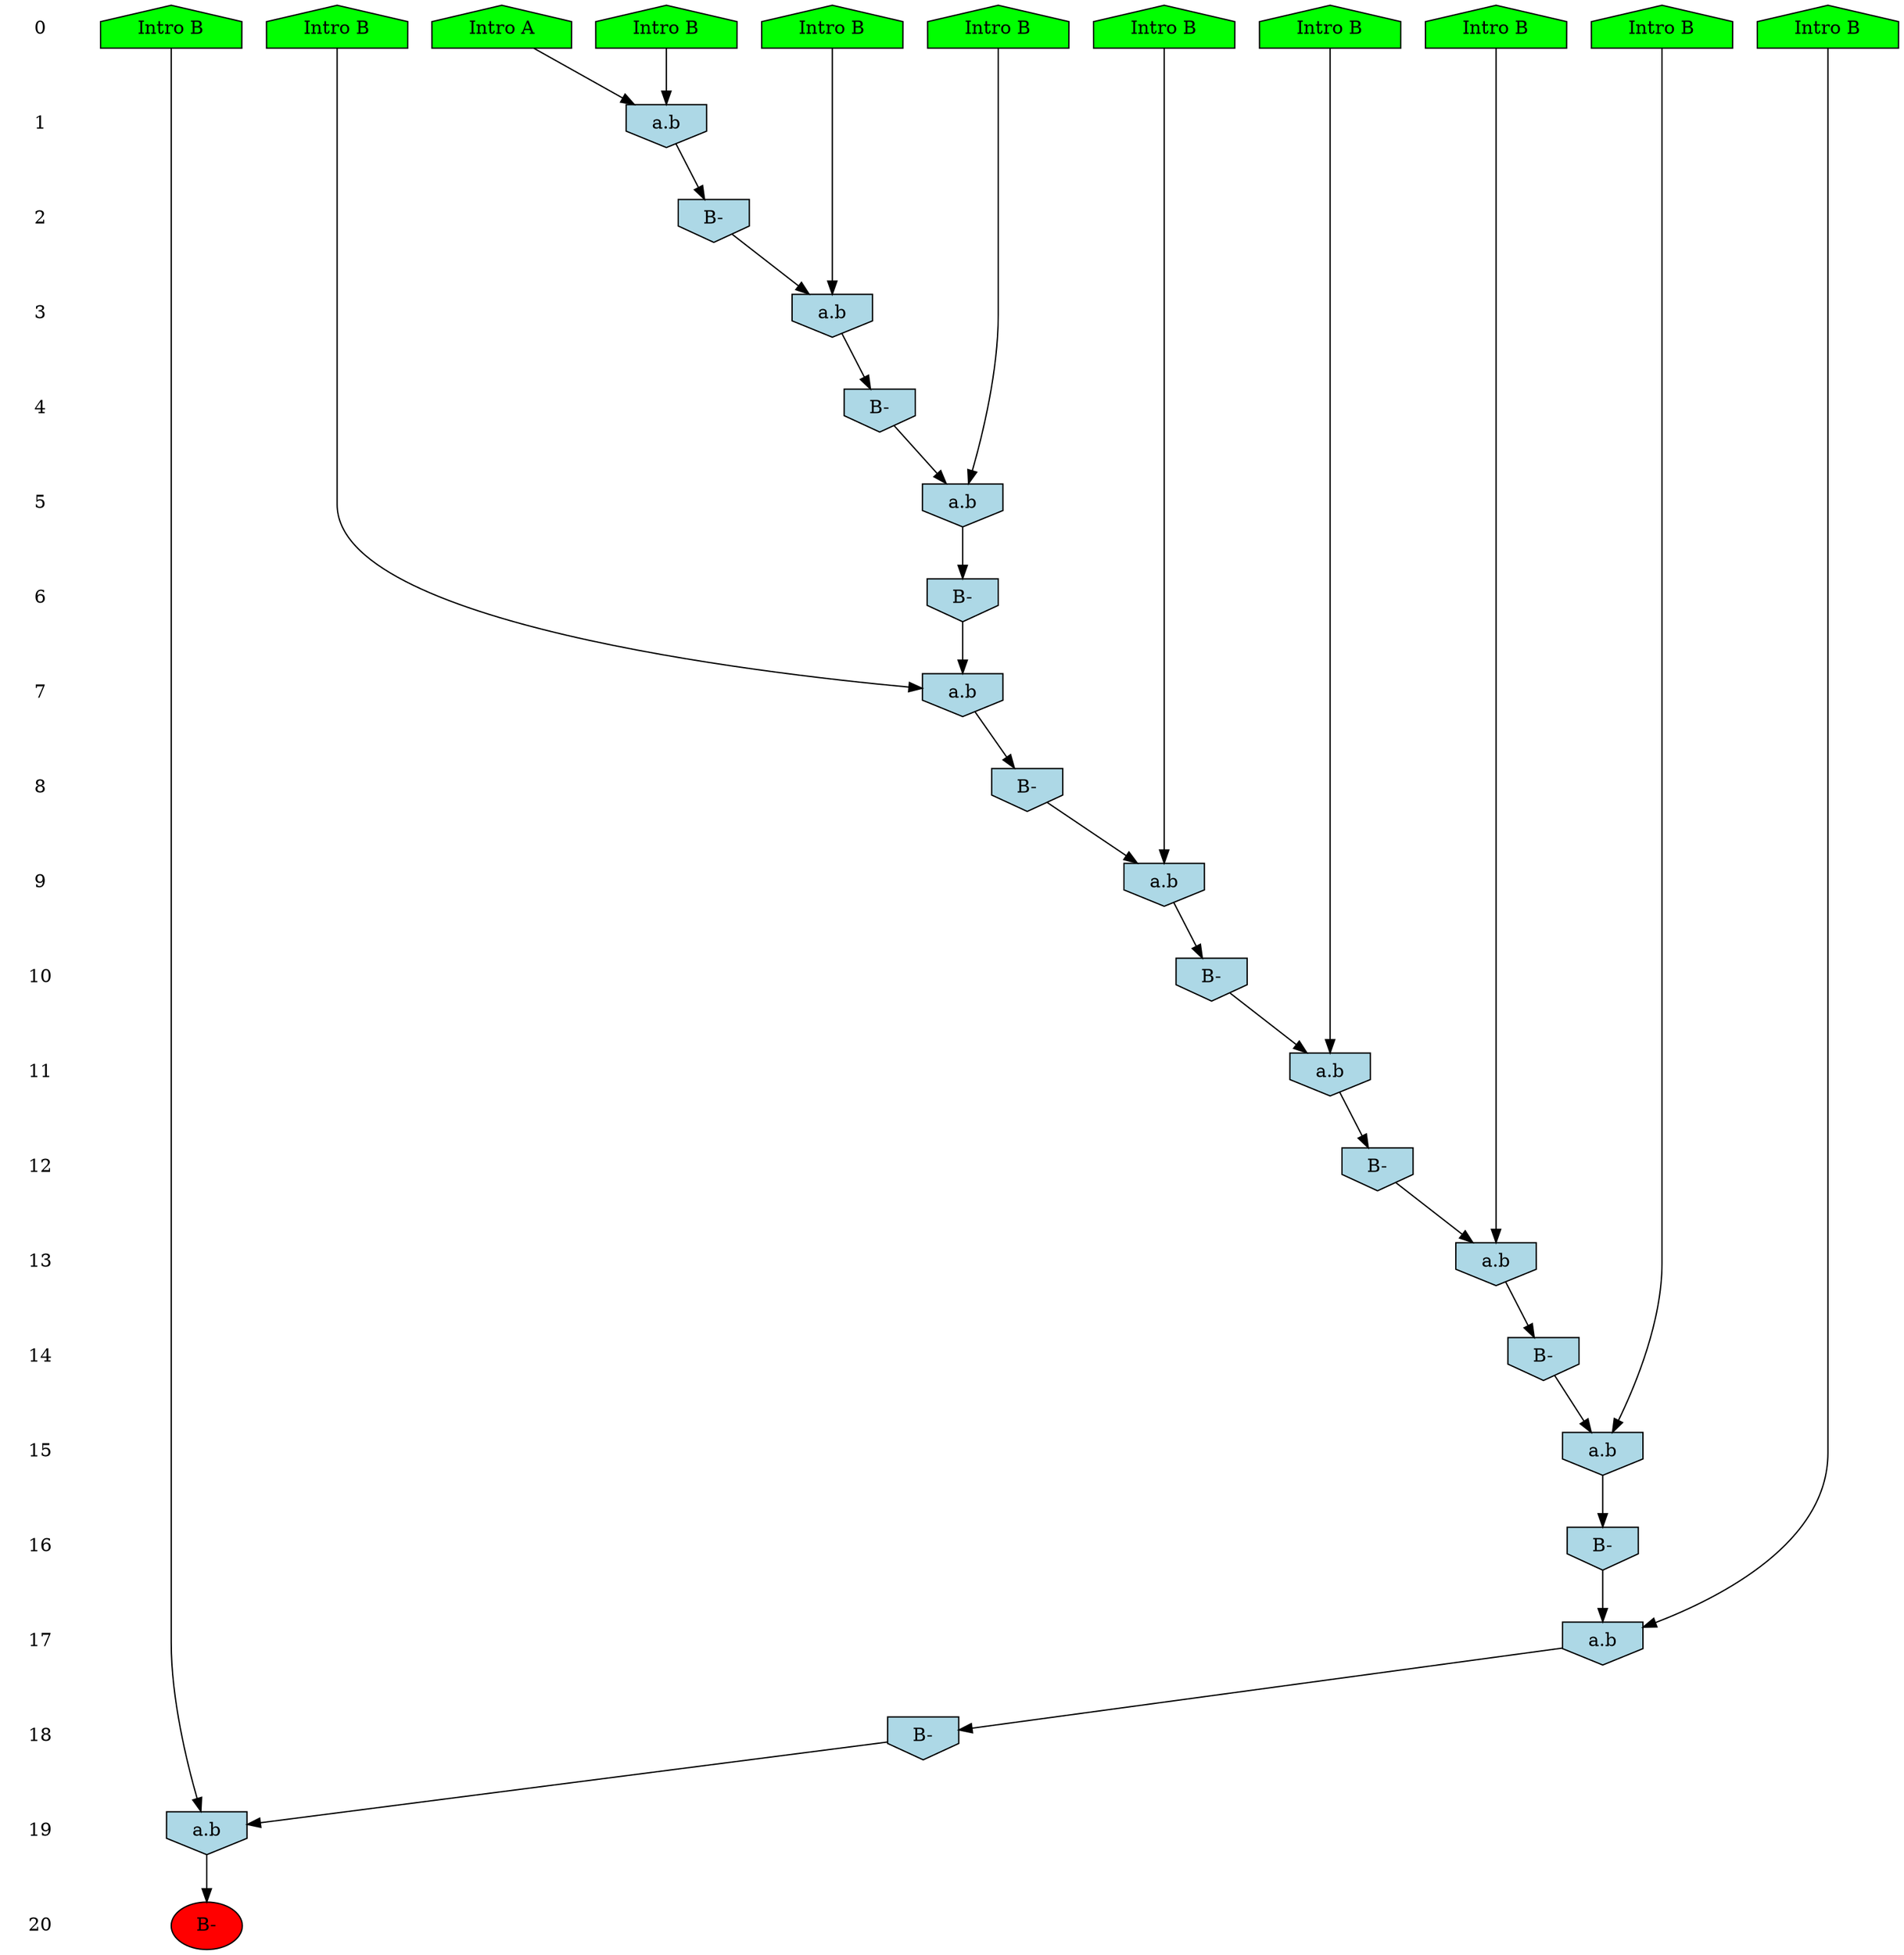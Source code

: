 /* Compression of 1 causal flows obtained in average at 1.215369E+01 t.u */
/* Compressed causal flows were: [10] */
digraph G{
 ranksep=.5 ; 
{ rank = same ; "0" [shape=plaintext] ; node_1 [label ="Intro B", shape=house, style=filled, fillcolor=green] ;
node_2 [label ="Intro B", shape=house, style=filled, fillcolor=green] ;
node_3 [label ="Intro B", shape=house, style=filled, fillcolor=green] ;
node_4 [label ="Intro B", shape=house, style=filled, fillcolor=green] ;
node_5 [label ="Intro B", shape=house, style=filled, fillcolor=green] ;
node_6 [label ="Intro B", shape=house, style=filled, fillcolor=green] ;
node_7 [label ="Intro B", shape=house, style=filled, fillcolor=green] ;
node_8 [label ="Intro B", shape=house, style=filled, fillcolor=green] ;
node_9 [label ="Intro B", shape=house, style=filled, fillcolor=green] ;
node_10 [label ="Intro B", shape=house, style=filled, fillcolor=green] ;
node_11 [label ="Intro A", shape=house, style=filled, fillcolor=green] ;
}
{ rank = same ; "1" [shape=plaintext] ; node_12 [label="a.b", shape=invhouse, style=filled, fillcolor = lightblue] ;
}
{ rank = same ; "2" [shape=plaintext] ; node_13 [label="B-", shape=invhouse, style=filled, fillcolor = lightblue] ;
}
{ rank = same ; "3" [shape=plaintext] ; node_14 [label="a.b", shape=invhouse, style=filled, fillcolor = lightblue] ;
}
{ rank = same ; "4" [shape=plaintext] ; node_15 [label="B-", shape=invhouse, style=filled, fillcolor = lightblue] ;
}
{ rank = same ; "5" [shape=plaintext] ; node_16 [label="a.b", shape=invhouse, style=filled, fillcolor = lightblue] ;
}
{ rank = same ; "6" [shape=plaintext] ; node_17 [label="B-", shape=invhouse, style=filled, fillcolor = lightblue] ;
}
{ rank = same ; "7" [shape=plaintext] ; node_18 [label="a.b", shape=invhouse, style=filled, fillcolor = lightblue] ;
}
{ rank = same ; "8" [shape=plaintext] ; node_19 [label="B-", shape=invhouse, style=filled, fillcolor = lightblue] ;
}
{ rank = same ; "9" [shape=plaintext] ; node_20 [label="a.b", shape=invhouse, style=filled, fillcolor = lightblue] ;
}
{ rank = same ; "10" [shape=plaintext] ; node_21 [label="B-", shape=invhouse, style=filled, fillcolor = lightblue] ;
}
{ rank = same ; "11" [shape=plaintext] ; node_22 [label="a.b", shape=invhouse, style=filled, fillcolor = lightblue] ;
}
{ rank = same ; "12" [shape=plaintext] ; node_23 [label="B-", shape=invhouse, style=filled, fillcolor = lightblue] ;
}
{ rank = same ; "13" [shape=plaintext] ; node_24 [label="a.b", shape=invhouse, style=filled, fillcolor = lightblue] ;
}
{ rank = same ; "14" [shape=plaintext] ; node_25 [label="B-", shape=invhouse, style=filled, fillcolor = lightblue] ;
}
{ rank = same ; "15" [shape=plaintext] ; node_26 [label="a.b", shape=invhouse, style=filled, fillcolor = lightblue] ;
}
{ rank = same ; "16" [shape=plaintext] ; node_27 [label="B-", shape=invhouse, style=filled, fillcolor = lightblue] ;
}
{ rank = same ; "17" [shape=plaintext] ; node_28 [label="a.b", shape=invhouse, style=filled, fillcolor = lightblue] ;
}
{ rank = same ; "18" [shape=plaintext] ; node_29 [label="B-", shape=invhouse, style=filled, fillcolor = lightblue] ;
}
{ rank = same ; "19" [shape=plaintext] ; node_30 [label="a.b", shape=invhouse, style=filled, fillcolor = lightblue] ;
}
{ rank = same ; "20" [shape=plaintext] ; node_31 [label ="B-", style=filled, fillcolor=red] ;
}
"0" -> "1" [style="invis"]; 
"1" -> "2" [style="invis"]; 
"2" -> "3" [style="invis"]; 
"3" -> "4" [style="invis"]; 
"4" -> "5" [style="invis"]; 
"5" -> "6" [style="invis"]; 
"6" -> "7" [style="invis"]; 
"7" -> "8" [style="invis"]; 
"8" -> "9" [style="invis"]; 
"9" -> "10" [style="invis"]; 
"10" -> "11" [style="invis"]; 
"11" -> "12" [style="invis"]; 
"12" -> "13" [style="invis"]; 
"13" -> "14" [style="invis"]; 
"14" -> "15" [style="invis"]; 
"15" -> "16" [style="invis"]; 
"16" -> "17" [style="invis"]; 
"17" -> "18" [style="invis"]; 
"18" -> "19" [style="invis"]; 
"19" -> "20" [style="invis"]; 
node_1 -> node_12
node_11 -> node_12
node_12 -> node_13
node_5 -> node_14
node_13 -> node_14
node_14 -> node_15
node_4 -> node_16
node_15 -> node_16
node_16 -> node_17
node_10 -> node_18
node_17 -> node_18
node_18 -> node_19
node_3 -> node_20
node_19 -> node_20
node_20 -> node_21
node_7 -> node_22
node_21 -> node_22
node_22 -> node_23
node_8 -> node_24
node_23 -> node_24
node_24 -> node_25
node_9 -> node_26
node_25 -> node_26
node_26 -> node_27
node_6 -> node_28
node_27 -> node_28
node_28 -> node_29
node_2 -> node_30
node_29 -> node_30
node_30 -> node_31
}
/*
 Dot generation time: 0.000480
*/